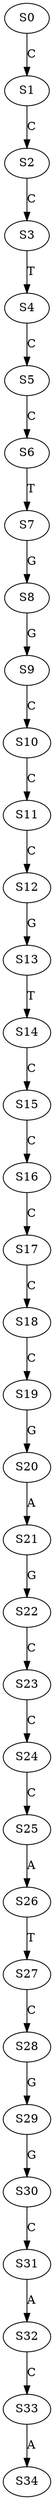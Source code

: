 strict digraph  {
	S0 -> S1 [ label = C ];
	S1 -> S2 [ label = C ];
	S2 -> S3 [ label = C ];
	S3 -> S4 [ label = T ];
	S4 -> S5 [ label = C ];
	S5 -> S6 [ label = C ];
	S6 -> S7 [ label = T ];
	S7 -> S8 [ label = G ];
	S8 -> S9 [ label = G ];
	S9 -> S10 [ label = C ];
	S10 -> S11 [ label = C ];
	S11 -> S12 [ label = C ];
	S12 -> S13 [ label = G ];
	S13 -> S14 [ label = T ];
	S14 -> S15 [ label = C ];
	S15 -> S16 [ label = C ];
	S16 -> S17 [ label = C ];
	S17 -> S18 [ label = C ];
	S18 -> S19 [ label = C ];
	S19 -> S20 [ label = G ];
	S20 -> S21 [ label = A ];
	S21 -> S22 [ label = G ];
	S22 -> S23 [ label = C ];
	S23 -> S24 [ label = C ];
	S24 -> S25 [ label = C ];
	S25 -> S26 [ label = A ];
	S26 -> S27 [ label = T ];
	S27 -> S28 [ label = C ];
	S28 -> S29 [ label = G ];
	S29 -> S30 [ label = G ];
	S30 -> S31 [ label = C ];
	S31 -> S32 [ label = A ];
	S32 -> S33 [ label = C ];
	S33 -> S34 [ label = A ];
}
